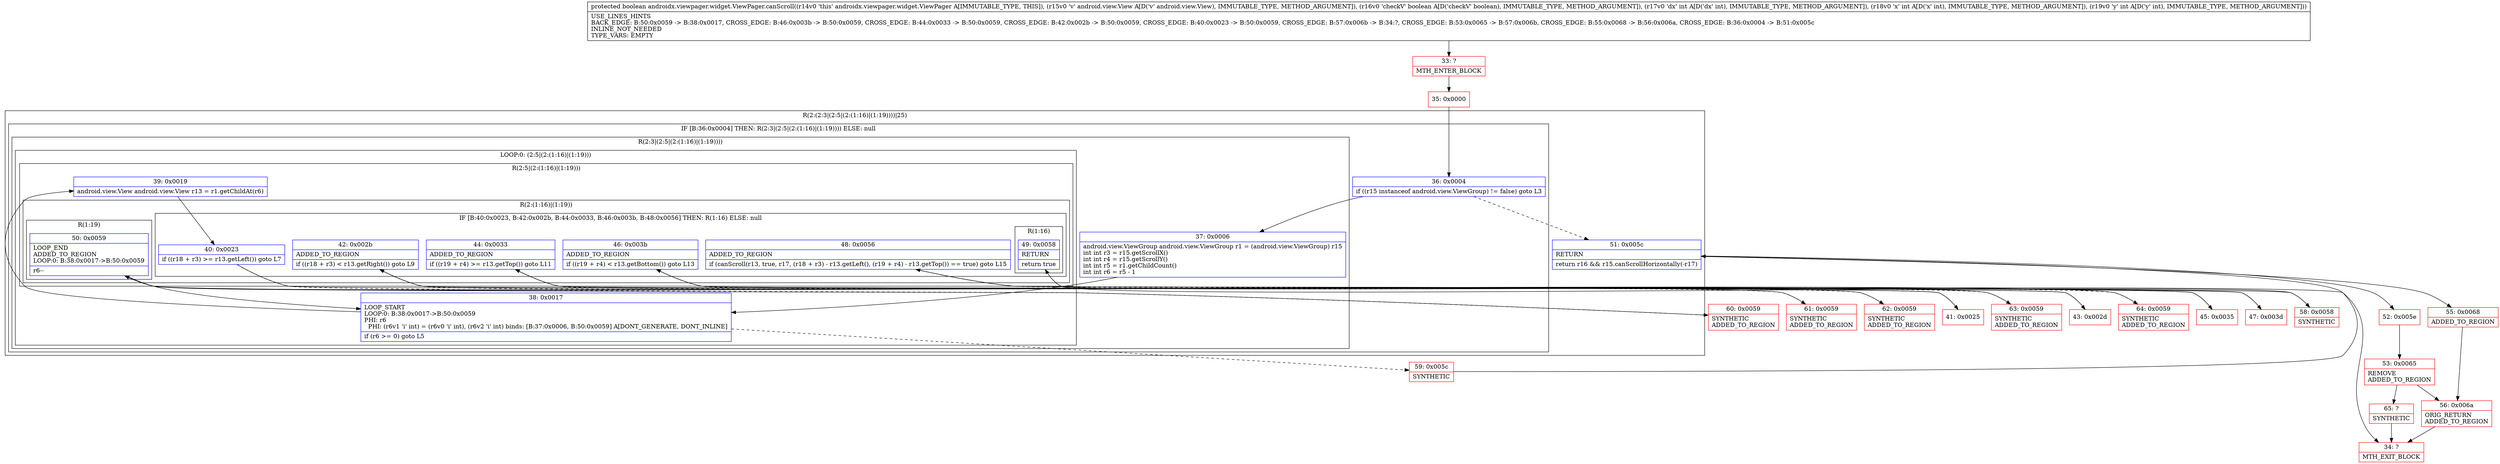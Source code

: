 digraph "CFG forandroidx.viewpager.widget.ViewPager.canScroll(Landroid\/view\/View;ZIII)Z" {
subgraph cluster_Region_1198926406 {
label = "R(2:(2:3|(2:5|(2:(1:16)|(1:19))))|25)";
node [shape=record,color=blue];
subgraph cluster_IfRegion_588346846 {
label = "IF [B:36:0x0004] THEN: R(2:3|(2:5|(2:(1:16)|(1:19)))) ELSE: null";
node [shape=record,color=blue];
Node_36 [shape=record,label="{36\:\ 0x0004|if ((r15 instanceof android.view.ViewGroup) != false) goto L3\l}"];
subgraph cluster_Region_1256441715 {
label = "R(2:3|(2:5|(2:(1:16)|(1:19))))";
node [shape=record,color=blue];
Node_37 [shape=record,label="{37\:\ 0x0006|android.view.ViewGroup android.view.ViewGroup r1 = (android.view.ViewGroup) r15\lint int r3 = r15.getScrollX()\lint int r4 = r15.getScrollY()\lint int r5 = r1.getChildCount()\lint int r6 = r5 \- 1\l}"];
subgraph cluster_LoopRegion_312770296 {
label = "LOOP:0: (2:5|(2:(1:16)|(1:19)))";
node [shape=record,color=blue];
Node_38 [shape=record,label="{38\:\ 0x0017|LOOP_START\lLOOP:0: B:38:0x0017\-\>B:50:0x0059\lPHI: r6 \l  PHI: (r6v1 'i' int) = (r6v0 'i' int), (r6v2 'i' int) binds: [B:37:0x0006, B:50:0x0059] A[DONT_GENERATE, DONT_INLINE]\l|if (r6 \>= 0) goto L5\l}"];
subgraph cluster_Region_710950691 {
label = "R(2:5|(2:(1:16)|(1:19)))";
node [shape=record,color=blue];
Node_39 [shape=record,label="{39\:\ 0x0019|android.view.View android.view.View r13 = r1.getChildAt(r6)\l}"];
subgraph cluster_Region_882707791 {
label = "R(2:(1:16)|(1:19))";
node [shape=record,color=blue];
subgraph cluster_IfRegion_1350017263 {
label = "IF [B:40:0x0023, B:42:0x002b, B:44:0x0033, B:46:0x003b, B:48:0x0056] THEN: R(1:16) ELSE: null";
node [shape=record,color=blue];
Node_40 [shape=record,label="{40\:\ 0x0023|if ((r18 + r3) \>= r13.getLeft()) goto L7\l}"];
Node_42 [shape=record,label="{42\:\ 0x002b|ADDED_TO_REGION\l|if ((r18 + r3) \< r13.getRight()) goto L9\l}"];
Node_44 [shape=record,label="{44\:\ 0x0033|ADDED_TO_REGION\l|if ((r19 + r4) \>= r13.getTop()) goto L11\l}"];
Node_46 [shape=record,label="{46\:\ 0x003b|ADDED_TO_REGION\l|if ((r19 + r4) \< r13.getBottom()) goto L13\l}"];
Node_48 [shape=record,label="{48\:\ 0x0056|ADDED_TO_REGION\l|if (canScroll(r13, true, r17, (r18 + r3) \- r13.getLeft(), (r19 + r4) \- r13.getTop()) == true) goto L15\l}"];
subgraph cluster_Region_402895842 {
label = "R(1:16)";
node [shape=record,color=blue];
Node_49 [shape=record,label="{49\:\ 0x0058|RETURN\l|return true\l}"];
}
}
subgraph cluster_Region_1185475456 {
label = "R(1:19)";
node [shape=record,color=blue];
Node_50 [shape=record,label="{50\:\ 0x0059|LOOP_END\lADDED_TO_REGION\lLOOP:0: B:38:0x0017\-\>B:50:0x0059\l|r6\-\-\l}"];
}
}
}
}
}
}
Node_51 [shape=record,label="{51\:\ 0x005c|RETURN\l|return r16 && r15.canScrollHorizontally(\-r17)\l}"];
}
Node_33 [shape=record,color=red,label="{33\:\ ?|MTH_ENTER_BLOCK\l}"];
Node_35 [shape=record,color=red,label="{35\:\ 0x0000}"];
Node_41 [shape=record,color=red,label="{41\:\ 0x0025}"];
Node_43 [shape=record,color=red,label="{43\:\ 0x002d}"];
Node_45 [shape=record,color=red,label="{45\:\ 0x0035}"];
Node_47 [shape=record,color=red,label="{47\:\ 0x003d}"];
Node_58 [shape=record,color=red,label="{58\:\ 0x0058|SYNTHETIC\l}"];
Node_34 [shape=record,color=red,label="{34\:\ ?|MTH_EXIT_BLOCK\l}"];
Node_64 [shape=record,color=red,label="{64\:\ 0x0059|SYNTHETIC\lADDED_TO_REGION\l}"];
Node_63 [shape=record,color=red,label="{63\:\ 0x0059|SYNTHETIC\lADDED_TO_REGION\l}"];
Node_62 [shape=record,color=red,label="{62\:\ 0x0059|SYNTHETIC\lADDED_TO_REGION\l}"];
Node_61 [shape=record,color=red,label="{61\:\ 0x0059|SYNTHETIC\lADDED_TO_REGION\l}"];
Node_60 [shape=record,color=red,label="{60\:\ 0x0059|SYNTHETIC\lADDED_TO_REGION\l}"];
Node_59 [shape=record,color=red,label="{59\:\ 0x005c|SYNTHETIC\l}"];
Node_52 [shape=record,color=red,label="{52\:\ 0x005e}"];
Node_53 [shape=record,color=red,label="{53\:\ 0x0065|REMOVE\lADDED_TO_REGION\l}"];
Node_56 [shape=record,color=red,label="{56\:\ 0x006a|ORIG_RETURN\lADDED_TO_REGION\l}"];
Node_65 [shape=record,color=red,label="{65\:\ ?|SYNTHETIC\l}"];
Node_55 [shape=record,color=red,label="{55\:\ 0x0068|ADDED_TO_REGION\l}"];
MethodNode[shape=record,label="{protected boolean androidx.viewpager.widget.ViewPager.canScroll((r14v0 'this' androidx.viewpager.widget.ViewPager A[IMMUTABLE_TYPE, THIS]), (r15v0 'v' android.view.View A[D('v' android.view.View), IMMUTABLE_TYPE, METHOD_ARGUMENT]), (r16v0 'checkV' boolean A[D('checkV' boolean), IMMUTABLE_TYPE, METHOD_ARGUMENT]), (r17v0 'dx' int A[D('dx' int), IMMUTABLE_TYPE, METHOD_ARGUMENT]), (r18v0 'x' int A[D('x' int), IMMUTABLE_TYPE, METHOD_ARGUMENT]), (r19v0 'y' int A[D('y' int), IMMUTABLE_TYPE, METHOD_ARGUMENT]))  | USE_LINES_HINTS\lBACK_EDGE: B:50:0x0059 \-\> B:38:0x0017, CROSS_EDGE: B:46:0x003b \-\> B:50:0x0059, CROSS_EDGE: B:44:0x0033 \-\> B:50:0x0059, CROSS_EDGE: B:42:0x002b \-\> B:50:0x0059, CROSS_EDGE: B:40:0x0023 \-\> B:50:0x0059, CROSS_EDGE: B:57:0x006b \-\> B:34:?, CROSS_EDGE: B:53:0x0065 \-\> B:57:0x006b, CROSS_EDGE: B:55:0x0068 \-\> B:56:0x006a, CROSS_EDGE: B:36:0x0004 \-\> B:51:0x005c\lINLINE_NOT_NEEDED\lTYPE_VARS: EMPTY\l}"];
MethodNode -> Node_33;Node_36 -> Node_37;
Node_36 -> Node_51[style=dashed];
Node_37 -> Node_38;
Node_38 -> Node_39;
Node_38 -> Node_59[style=dashed];
Node_39 -> Node_40;
Node_40 -> Node_41;
Node_40 -> Node_60[style=dashed];
Node_42 -> Node_43;
Node_42 -> Node_61[style=dashed];
Node_44 -> Node_45;
Node_44 -> Node_62[style=dashed];
Node_46 -> Node_47;
Node_46 -> Node_63[style=dashed];
Node_48 -> Node_58;
Node_48 -> Node_64[style=dashed];
Node_49 -> Node_34;
Node_50 -> Node_38;
Node_51 -> Node_52;
Node_51 -> Node_55;
Node_33 -> Node_35;
Node_35 -> Node_36;
Node_41 -> Node_42;
Node_43 -> Node_44;
Node_45 -> Node_46;
Node_47 -> Node_48;
Node_58 -> Node_49;
Node_64 -> Node_50;
Node_63 -> Node_50;
Node_62 -> Node_50;
Node_61 -> Node_50;
Node_60 -> Node_50;
Node_59 -> Node_51;
Node_52 -> Node_53;
Node_53 -> Node_56;
Node_53 -> Node_65;
Node_56 -> Node_34;
Node_65 -> Node_34;
Node_55 -> Node_56;
}


